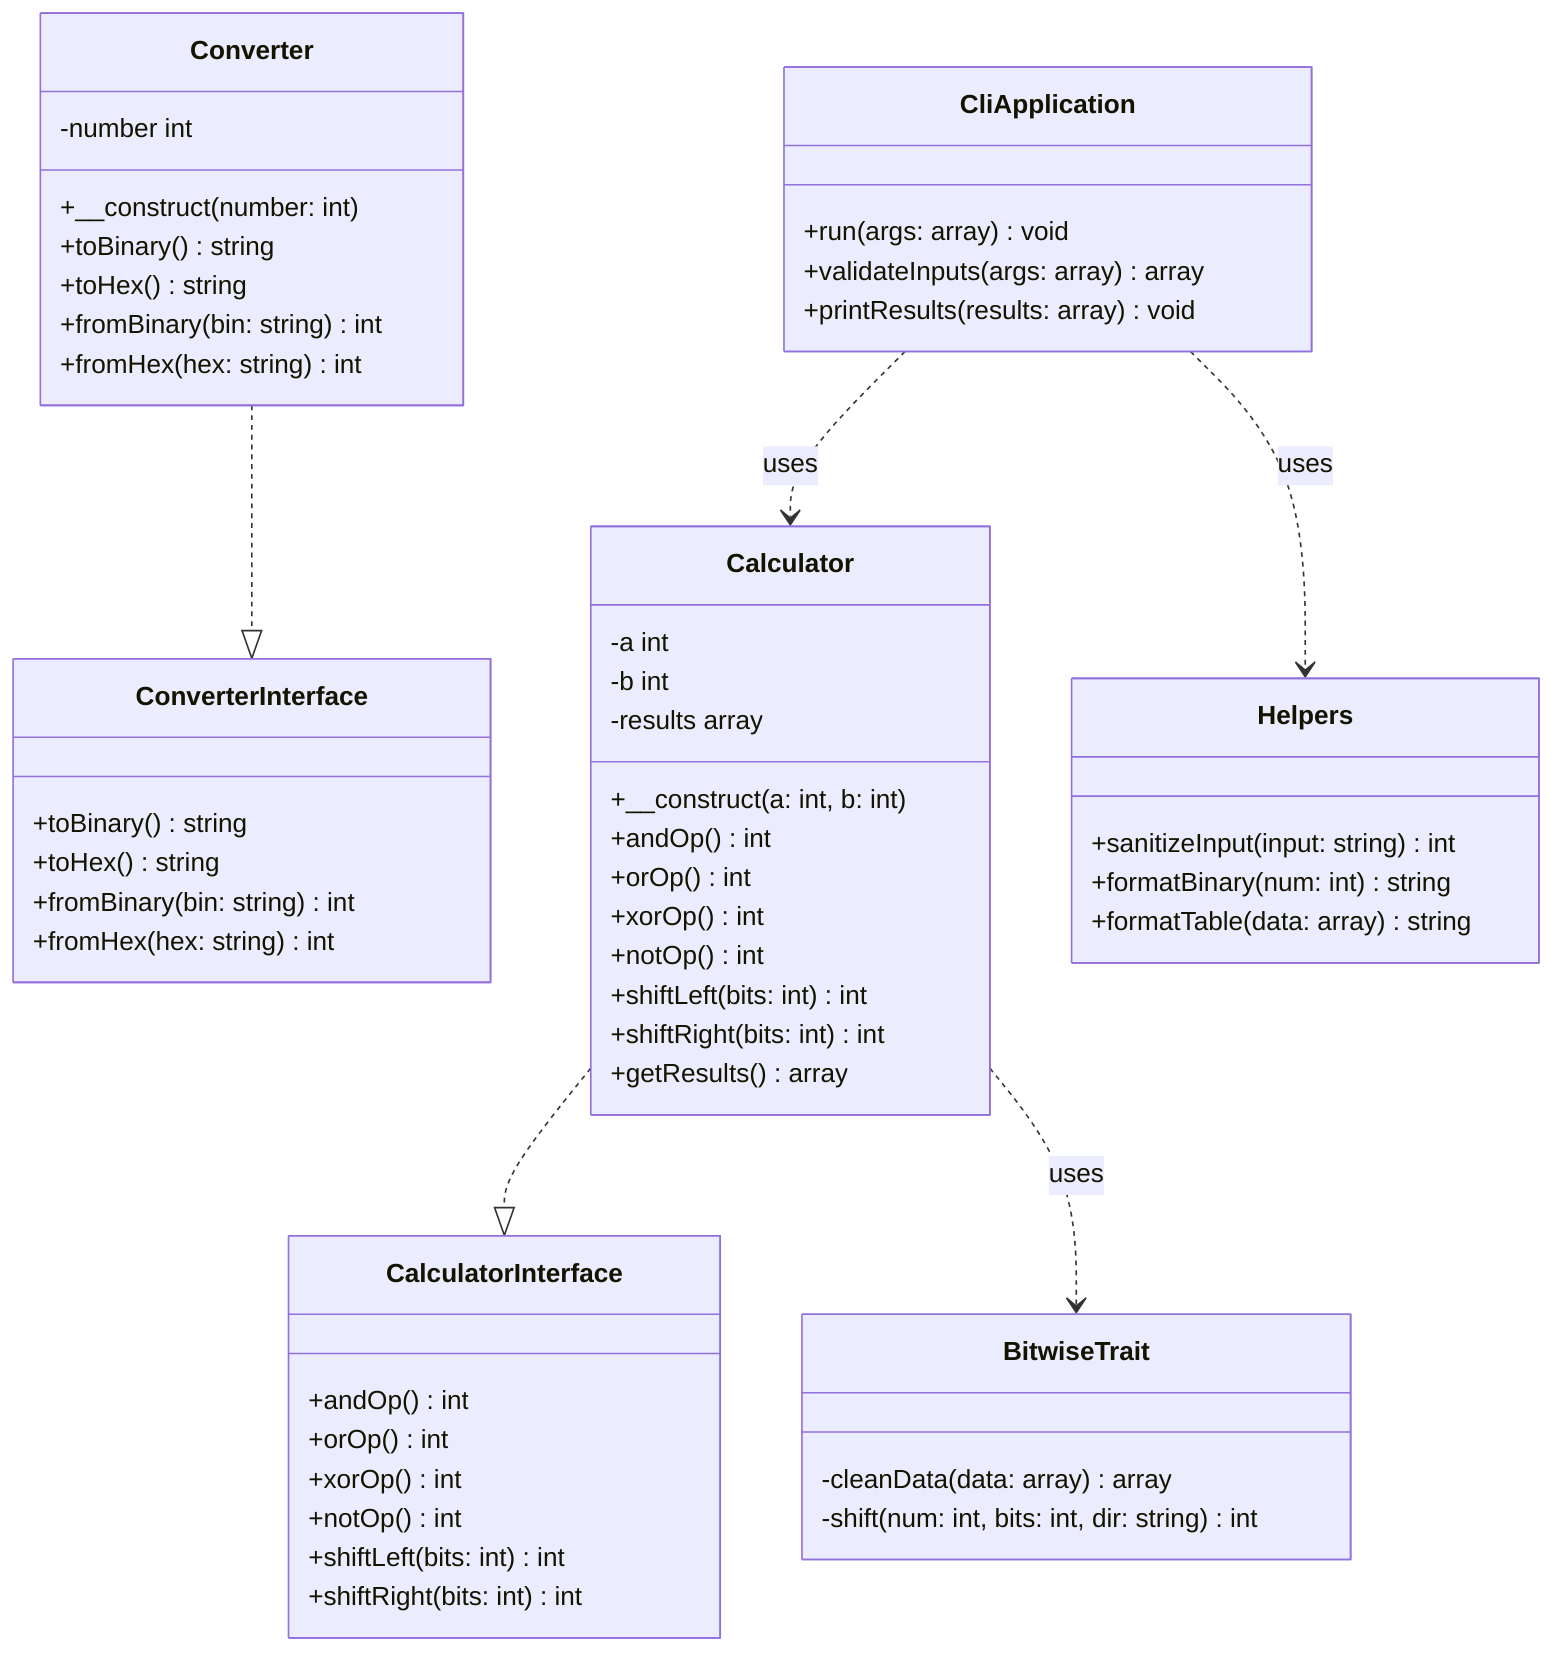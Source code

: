classDiagram
    %% Interfaces
    class ConverterInterface {
        +toBinary() string
        +toHex() string
        +fromBinary(bin: string) int
        +fromHex(hex: string) int
    }

    class CalculatorInterface {
        +andOp() int
        +orOp() int
        +xorOp() int
        +notOp() int
        +shiftLeft(bits: int) int
        +shiftRight(bits: int) int
    }

    %% Classes
    class Converter {
        -number int
        +__construct(number: int)
        +toBinary() string
        +toHex() string
        +fromBinary(bin: string) int
        +fromHex(hex: string) int
    }

    class Calculator {
        -a int
        -b int
        -results array
        +__construct(a: int, b: int)
        +andOp() int
        +orOp() int
        +xorOp() int
        +notOp() int
        +shiftLeft(bits: int) int
        +shiftRight(bits: int) int
        +getResults() array
    }

    class CliApplication {
        +run(args: array) void
        +validateInputs(args: array) array
        +printResults(results: array) void
    }

    class Helpers {
        +sanitizeInput(input: string) int
        +formatBinary(num: int) string
        +formatTable(data: array) string
    }

    %% Trait
    class BitwiseTrait {
        -cleanData(data: array) array
        -shift(num: int, bits: int, dir: string) int
    }

    %% Relationships
    Converter ..|> ConverterInterface
    Calculator ..|> CalculatorInterface
    Calculator ..> BitwiseTrait : uses
    CliApplication ..> Calculator : uses
    CliApplication ..> Helpers : uses
